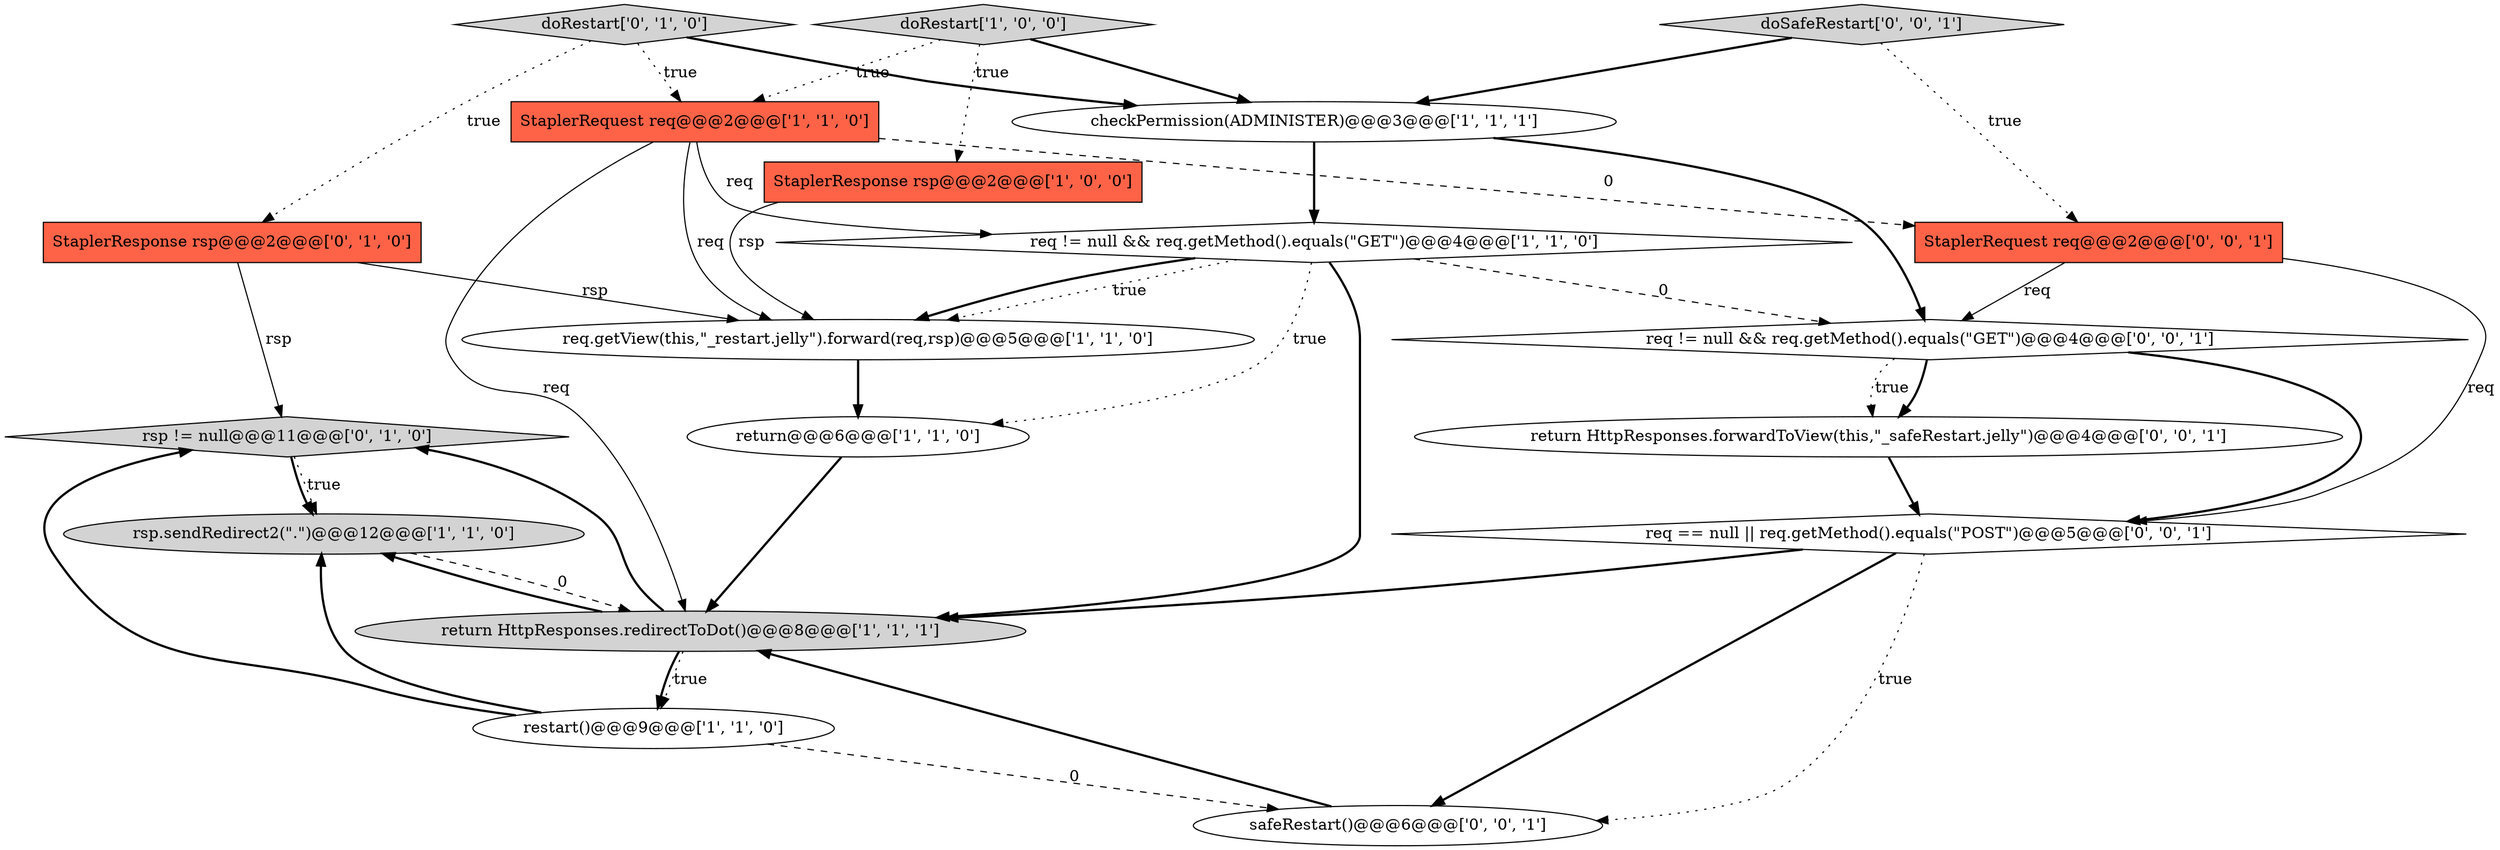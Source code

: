 digraph {
10 [style = filled, label = "StaplerResponse rsp@@@2@@@['0', '1', '0']", fillcolor = tomato, shape = box image = "AAA0AAABBB2BBB"];
1 [style = filled, label = "return HttpResponses.redirectToDot()@@@8@@@['1', '1', '1']", fillcolor = lightgray, shape = ellipse image = "AAA0AAABBB1BBB"];
8 [style = filled, label = "checkPermission(ADMINISTER)@@@3@@@['1', '1', '1']", fillcolor = white, shape = ellipse image = "AAA0AAABBB1BBB"];
16 [style = filled, label = "StaplerRequest req@@@2@@@['0', '0', '1']", fillcolor = tomato, shape = box image = "AAA0AAABBB3BBB"];
4 [style = filled, label = "doRestart['1', '0', '0']", fillcolor = lightgray, shape = diamond image = "AAA0AAABBB1BBB"];
5 [style = filled, label = "req != null && req.getMethod().equals(\"GET\")@@@4@@@['1', '1', '0']", fillcolor = white, shape = diamond image = "AAA0AAABBB1BBB"];
6 [style = filled, label = "StaplerResponse rsp@@@2@@@['1', '0', '0']", fillcolor = tomato, shape = box image = "AAA0AAABBB1BBB"];
12 [style = filled, label = "rsp != null@@@11@@@['0', '1', '0']", fillcolor = lightgray, shape = diamond image = "AAA1AAABBB2BBB"];
15 [style = filled, label = "safeRestart()@@@6@@@['0', '0', '1']", fillcolor = white, shape = ellipse image = "AAA0AAABBB3BBB"];
2 [style = filled, label = "restart()@@@9@@@['1', '1', '0']", fillcolor = white, shape = ellipse image = "AAA0AAABBB1BBB"];
14 [style = filled, label = "req == null || req.getMethod().equals(\"POST\")@@@5@@@['0', '0', '1']", fillcolor = white, shape = diamond image = "AAA0AAABBB3BBB"];
17 [style = filled, label = "doSafeRestart['0', '0', '1']", fillcolor = lightgray, shape = diamond image = "AAA0AAABBB3BBB"];
7 [style = filled, label = "StaplerRequest req@@@2@@@['1', '1', '0']", fillcolor = tomato, shape = box image = "AAA0AAABBB1BBB"];
11 [style = filled, label = "doRestart['0', '1', '0']", fillcolor = lightgray, shape = diamond image = "AAA0AAABBB2BBB"];
18 [style = filled, label = "req != null && req.getMethod().equals(\"GET\")@@@4@@@['0', '0', '1']", fillcolor = white, shape = diamond image = "AAA0AAABBB3BBB"];
3 [style = filled, label = "req.getView(this,\"_restart.jelly\").forward(req,rsp)@@@5@@@['1', '1', '0']", fillcolor = white, shape = ellipse image = "AAA0AAABBB1BBB"];
9 [style = filled, label = "rsp.sendRedirect2(\".\")@@@12@@@['1', '1', '0']", fillcolor = lightgray, shape = ellipse image = "AAA0AAABBB1BBB"];
0 [style = filled, label = "return@@@6@@@['1', '1', '0']", fillcolor = white, shape = ellipse image = "AAA0AAABBB1BBB"];
13 [style = filled, label = "return HttpResponses.forwardToView(this,\"_safeRestart.jelly\")@@@4@@@['0', '0', '1']", fillcolor = white, shape = ellipse image = "AAA0AAABBB3BBB"];
5->0 [style = dotted, label="true"];
15->1 [style = bold, label=""];
1->9 [style = bold, label=""];
10->3 [style = solid, label="rsp"];
8->5 [style = bold, label=""];
11->10 [style = dotted, label="true"];
17->16 [style = dotted, label="true"];
7->3 [style = solid, label="req"];
1->12 [style = bold, label=""];
5->3 [style = dotted, label="true"];
5->1 [style = bold, label=""];
4->7 [style = dotted, label="true"];
16->14 [style = solid, label="req"];
18->13 [style = bold, label=""];
4->8 [style = bold, label=""];
11->7 [style = dotted, label="true"];
2->15 [style = dashed, label="0"];
5->18 [style = dashed, label="0"];
0->1 [style = bold, label=""];
18->13 [style = dotted, label="true"];
7->1 [style = solid, label="req"];
14->1 [style = bold, label=""];
7->5 [style = solid, label="req"];
12->9 [style = bold, label=""];
8->18 [style = bold, label=""];
2->9 [style = bold, label=""];
14->15 [style = dotted, label="true"];
12->9 [style = dotted, label="true"];
9->1 [style = dashed, label="0"];
11->8 [style = bold, label=""];
3->0 [style = bold, label=""];
10->12 [style = solid, label="rsp"];
17->8 [style = bold, label=""];
1->2 [style = dotted, label="true"];
7->16 [style = dashed, label="0"];
5->3 [style = bold, label=""];
18->14 [style = bold, label=""];
13->14 [style = bold, label=""];
4->6 [style = dotted, label="true"];
16->18 [style = solid, label="req"];
14->15 [style = bold, label=""];
1->2 [style = bold, label=""];
2->12 [style = bold, label=""];
6->3 [style = solid, label="rsp"];
}
